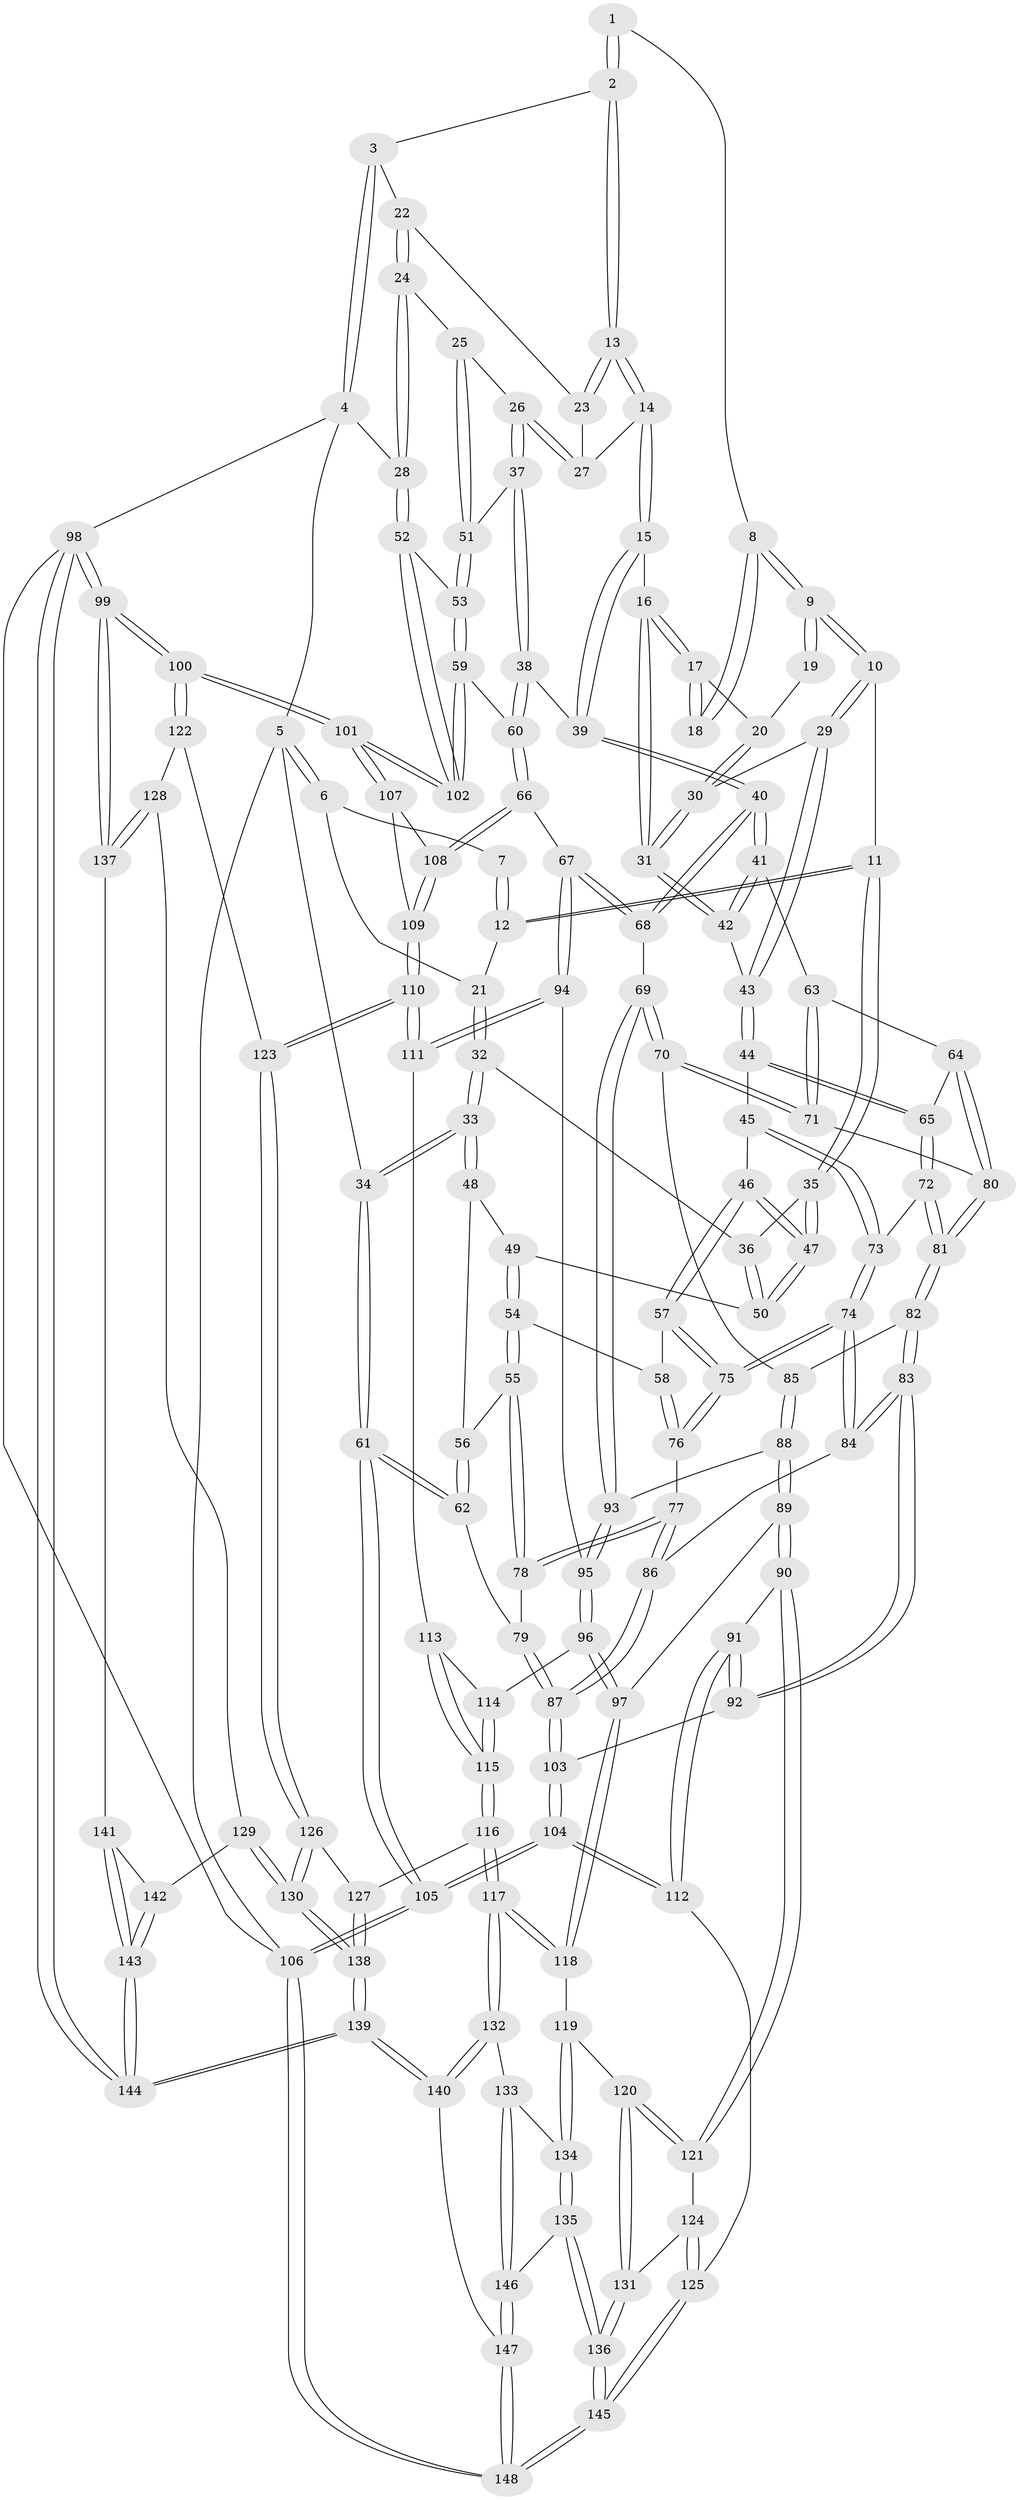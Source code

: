 // coarse degree distribution, {4: 0.25, 3: 0.38636363636363635, 2: 0.11363636363636363, 6: 0.045454545454545456, 5: 0.06818181818181818, 8: 0.045454545454545456, 7: 0.045454545454545456, 1: 0.022727272727272728, 9: 0.022727272727272728}
// Generated by graph-tools (version 1.1) at 2025/05/03/04/25 22:05:34]
// undirected, 148 vertices, 367 edges
graph export_dot {
graph [start="1"]
  node [color=gray90,style=filled];
  1 [pos="+0.4010558808486651+0"];
  2 [pos="+0.6599622991504507+0"];
  3 [pos="+0.7430144226028276+0"];
  4 [pos="+1+0"];
  5 [pos="+0+0"];
  6 [pos="+0+0"];
  7 [pos="+0.05492142871211463+0"];
  8 [pos="+0.3806559861663991+0"];
  9 [pos="+0.33601550334062624+0.06339973146142414"];
  10 [pos="+0.32102327440183515+0.09845262102631544"];
  11 [pos="+0.2937701275118949+0.10689895363603845"];
  12 [pos="+0.2587531149143777+0.0949992822596603"];
  13 [pos="+0.6426651586980787+0"];
  14 [pos="+0.6372544733580031+0.034305408094374365"];
  15 [pos="+0.6335646316822425+0.04159357504732077"];
  16 [pos="+0.5645318372049293+0.07066601985863732"];
  17 [pos="+0.49666716967058644+0.07527428605374578"];
  18 [pos="+0.4548408708783916+0.05905959493364589"];
  19 [pos="+0.4408224239087746+0.0642709637155865"];
  20 [pos="+0.4349914621355249+0.11310647254049604"];
  21 [pos="+0.17217128110189028+0.09908898609567479"];
  22 [pos="+0.8427016174119786+0.08470489395564484"];
  23 [pos="+0.8333967917072375+0.08368149729361897"];
  24 [pos="+0.9099952268610857+0.14837827442822019"];
  25 [pos="+0.8858558618999883+0.1598039877222339"];
  26 [pos="+0.8134594793070462+0.1739648564835283"];
  27 [pos="+0.7439708569617256+0.1093658948625887"];
  28 [pos="+1+0.09925709288895067"];
  29 [pos="+0.3700454321568784+0.13968861841089553"];
  30 [pos="+0.402961802365254+0.1421004224348583"];
  31 [pos="+0.46402169251317105+0.17258812807413398"];
  32 [pos="+0.1526140210841119+0.11847963147877727"];
  33 [pos="+0+0.017140609458289685"];
  34 [pos="+0+0"];
  35 [pos="+0.2584438430419113+0.1984026417875595"];
  36 [pos="+0.14288081445548492+0.16317526389215312"];
  37 [pos="+0.7786899824745448+0.2250613823839742"];
  38 [pos="+0.7605922410467719+0.24608093607916837"];
  39 [pos="+0.627914509309336+0.18890224256873508"];
  40 [pos="+0.5867853538811522+0.2547745815013259"];
  41 [pos="+0.49879650188440694+0.2443889846823158"];
  42 [pos="+0.49141670447828767+0.23664674308659664"];
  43 [pos="+0.3732508177607786+0.2321449910343636"];
  44 [pos="+0.35978961992586206+0.2600928545025792"];
  45 [pos="+0.32951867777278676+0.2689398731668379"];
  46 [pos="+0.2540027858860054+0.24981689505689317"];
  47 [pos="+0.2522416067436503+0.24381017919334402"];
  48 [pos="+0.04293881878680577+0.2008182840357248"];
  49 [pos="+0.11437638424322188+0.21131861213542077"];
  50 [pos="+0.12147823985158553+0.20574459416207763"];
  51 [pos="+0.8586597043725858+0.26056074385539596"];
  52 [pos="+1+0.19034503945294107"];
  53 [pos="+0.8599895720802929+0.37741146007864484"];
  54 [pos="+0.12313453798791239+0.2675915655557739"];
  55 [pos="+0.07208687334983623+0.31336831116622316"];
  56 [pos="+0.03768509302502807+0.2771020205907917"];
  57 [pos="+0.2485758200938337+0.2603588565781729"];
  58 [pos="+0.1429943661654194+0.28610149894411685"];
  59 [pos="+0.802345992406401+0.4235663531425379"];
  60 [pos="+0.7895751825548559+0.4303933305707351"];
  61 [pos="+0+0.3885503804888794"];
  62 [pos="+0+0.37142461317200315"];
  63 [pos="+0.49153545091419126+0.2533232056679051"];
  64 [pos="+0.44617867833294433+0.3070179271207827"];
  65 [pos="+0.37988133417623954+0.28218698284481913"];
  66 [pos="+0.7893854406003427+0.43062804095663554"];
  67 [pos="+0.6837436967707844+0.4269938655834881"];
  68 [pos="+0.6174397250280618+0.38850167233305183"];
  69 [pos="+0.5979973520018612+0.394826011314465"];
  70 [pos="+0.5260838463679158+0.3840766602690846"];
  71 [pos="+0.502480438997392+0.3683289383675327"];
  72 [pos="+0.3722725046146837+0.3479418079298351"];
  73 [pos="+0.3206445171126048+0.3566924646818636"];
  74 [pos="+0.26712330189220046+0.4139194796757942"];
  75 [pos="+0.23130540253913145+0.37282711529987483"];
  76 [pos="+0.1665471079852752+0.36200049062110934"];
  77 [pos="+0.1484876010718425+0.37082424569357153"];
  78 [pos="+0.06434493818753675+0.35792462280952625"];
  79 [pos="+0.05940390465560293+0.3614074685451138"];
  80 [pos="+0.4469037074635002+0.33358416086894194"];
  81 [pos="+0.4119517397630112+0.37272131217733956"];
  82 [pos="+0.4104105308400091+0.4125087576661494"];
  83 [pos="+0.2919206094065084+0.47165671450285773"];
  84 [pos="+0.2744848955770675+0.44344475497623487"];
  85 [pos="+0.4331643928029778+0.4258079210113308"];
  86 [pos="+0.11575251307220961+0.4710601724883988"];
  87 [pos="+0.08309869152653271+0.4997937083104167"];
  88 [pos="+0.4606574251816902+0.4829181197034387"];
  89 [pos="+0.3947363190836634+0.6063104618080043"];
  90 [pos="+0.34957649584082345+0.6163560051879401"];
  91 [pos="+0.33236651639542836+0.6042516878038704"];
  92 [pos="+0.29498799583412744+0.5010185632507914"];
  93 [pos="+0.5241484384031667+0.4699855228557491"];
  94 [pos="+0.6075465018755289+0.5721041964197529"];
  95 [pos="+0.5455061427039971+0.6254788938397019"];
  96 [pos="+0.542063588791539+0.6305700964445202"];
  97 [pos="+0.5402479179468299+0.6310790762112278"];
  98 [pos="+1+1"];
  99 [pos="+1+1"];
  100 [pos="+1+0.6518277431789704"];
  101 [pos="+1+0.6069412715283218"];
  102 [pos="+1+0.5189470526167007"];
  103 [pos="+0.05848631754402703+0.5455533259642116"];
  104 [pos="+0+0.700778478688882"];
  105 [pos="+0+0.7190680586316054"];
  106 [pos="+0+1"];
  107 [pos="+1+0.5683655801652022"];
  108 [pos="+0.7941473810359736+0.4459052181973197"];
  109 [pos="+0.8050140504152056+0.6241341302148842"];
  110 [pos="+0.8012353983548706+0.6447586882781896"];
  111 [pos="+0.7829820175707964+0.6517868825364233"];
  112 [pos="+0+0.7047155803095287"];
  113 [pos="+0.7656930614954479+0.6636066196144687"];
  114 [pos="+0.5764987268611076+0.6584315901340955"];
  115 [pos="+0.6574593226955322+0.8006634121813005"];
  116 [pos="+0.6573874941478887+0.801207347862423"];
  117 [pos="+0.5887474154573111+0.854712597829077"];
  118 [pos="+0.5053709437073239+0.7745023101927071"];
  119 [pos="+0.3997689118381983+0.7894869205378983"];
  120 [pos="+0.3633099874231595+0.7786979605214173"];
  121 [pos="+0.3486745016899944+0.7151381300504775"];
  122 [pos="+0.9195181155506742+0.7387234606622165"];
  123 [pos="+0.8728169598197553+0.726258671244873"];
  124 [pos="+0.1452373757022281+0.775989336717708"];
  125 [pos="+0.0683428655509841+0.7752265712381434"];
  126 [pos="+0.8140221172426588+0.8161685546463833"];
  127 [pos="+0.6871071081724835+0.8181861105747269"];
  128 [pos="+0.9324265155652187+0.8387226778759146"];
  129 [pos="+0.8684736886766568+0.8816728115549123"];
  130 [pos="+0.8217967122267903+0.8851869072346897"];
  131 [pos="+0.3317247925027342+0.8295330982186065"];
  132 [pos="+0.5872111184441888+0.8592187918069526"];
  133 [pos="+0.528654871745874+0.8808863723887906"];
  134 [pos="+0.45010385070508985+0.8575798029655468"];
  135 [pos="+0.4271044737250883+0.9332411671878291"];
  136 [pos="+0.2901956197193165+0.9915590831066958"];
  137 [pos="+0.956822409343301+0.8769304023289254"];
  138 [pos="+0.7792951450398193+0.9764552939539939"];
  139 [pos="+0.7662109367278944+1"];
  140 [pos="+0.674532948475046+1"];
  141 [pos="+0.9271110917777785+0.8993943153728067"];
  142 [pos="+0.8960267370839929+0.9069282249612713"];
  143 [pos="+0.8610586157354742+1"];
  144 [pos="+0.8234595867752158+1"];
  145 [pos="+0.2788521700608357+1"];
  146 [pos="+0.4794122460401782+0.9356331736210031"];
  147 [pos="+0.594497161083717+1"];
  148 [pos="+0.25970635673736214+1"];
  1 -- 2;
  1 -- 2;
  1 -- 8;
  2 -- 3;
  2 -- 13;
  2 -- 13;
  3 -- 4;
  3 -- 4;
  3 -- 22;
  4 -- 5;
  4 -- 28;
  4 -- 98;
  5 -- 6;
  5 -- 6;
  5 -- 34;
  5 -- 106;
  6 -- 7;
  6 -- 21;
  7 -- 12;
  7 -- 12;
  8 -- 9;
  8 -- 9;
  8 -- 18;
  8 -- 18;
  9 -- 10;
  9 -- 10;
  9 -- 19;
  9 -- 19;
  10 -- 11;
  10 -- 29;
  10 -- 29;
  11 -- 12;
  11 -- 12;
  11 -- 35;
  11 -- 35;
  12 -- 21;
  13 -- 14;
  13 -- 14;
  13 -- 23;
  13 -- 23;
  14 -- 15;
  14 -- 15;
  14 -- 27;
  15 -- 16;
  15 -- 39;
  15 -- 39;
  16 -- 17;
  16 -- 17;
  16 -- 31;
  16 -- 31;
  17 -- 18;
  17 -- 18;
  17 -- 20;
  19 -- 20;
  20 -- 30;
  20 -- 30;
  21 -- 32;
  21 -- 32;
  22 -- 23;
  22 -- 24;
  22 -- 24;
  23 -- 27;
  24 -- 25;
  24 -- 28;
  24 -- 28;
  25 -- 26;
  25 -- 51;
  25 -- 51;
  26 -- 27;
  26 -- 27;
  26 -- 37;
  26 -- 37;
  28 -- 52;
  28 -- 52;
  29 -- 30;
  29 -- 43;
  29 -- 43;
  30 -- 31;
  30 -- 31;
  31 -- 42;
  31 -- 42;
  32 -- 33;
  32 -- 33;
  32 -- 36;
  33 -- 34;
  33 -- 34;
  33 -- 48;
  33 -- 48;
  34 -- 61;
  34 -- 61;
  35 -- 36;
  35 -- 47;
  35 -- 47;
  36 -- 50;
  36 -- 50;
  37 -- 38;
  37 -- 38;
  37 -- 51;
  38 -- 39;
  38 -- 60;
  38 -- 60;
  39 -- 40;
  39 -- 40;
  40 -- 41;
  40 -- 41;
  40 -- 68;
  40 -- 68;
  41 -- 42;
  41 -- 42;
  41 -- 63;
  42 -- 43;
  43 -- 44;
  43 -- 44;
  44 -- 45;
  44 -- 65;
  44 -- 65;
  45 -- 46;
  45 -- 73;
  45 -- 73;
  46 -- 47;
  46 -- 47;
  46 -- 57;
  46 -- 57;
  47 -- 50;
  47 -- 50;
  48 -- 49;
  48 -- 56;
  49 -- 50;
  49 -- 54;
  49 -- 54;
  51 -- 53;
  51 -- 53;
  52 -- 53;
  52 -- 102;
  52 -- 102;
  53 -- 59;
  53 -- 59;
  54 -- 55;
  54 -- 55;
  54 -- 58;
  55 -- 56;
  55 -- 78;
  55 -- 78;
  56 -- 62;
  56 -- 62;
  57 -- 58;
  57 -- 75;
  57 -- 75;
  58 -- 76;
  58 -- 76;
  59 -- 60;
  59 -- 102;
  59 -- 102;
  60 -- 66;
  60 -- 66;
  61 -- 62;
  61 -- 62;
  61 -- 105;
  61 -- 105;
  62 -- 79;
  63 -- 64;
  63 -- 71;
  63 -- 71;
  64 -- 65;
  64 -- 80;
  64 -- 80;
  65 -- 72;
  65 -- 72;
  66 -- 67;
  66 -- 108;
  66 -- 108;
  67 -- 68;
  67 -- 68;
  67 -- 94;
  67 -- 94;
  68 -- 69;
  69 -- 70;
  69 -- 70;
  69 -- 93;
  69 -- 93;
  70 -- 71;
  70 -- 71;
  70 -- 85;
  71 -- 80;
  72 -- 73;
  72 -- 81;
  72 -- 81;
  73 -- 74;
  73 -- 74;
  74 -- 75;
  74 -- 75;
  74 -- 84;
  74 -- 84;
  75 -- 76;
  75 -- 76;
  76 -- 77;
  77 -- 78;
  77 -- 78;
  77 -- 86;
  77 -- 86;
  78 -- 79;
  79 -- 87;
  79 -- 87;
  80 -- 81;
  80 -- 81;
  81 -- 82;
  81 -- 82;
  82 -- 83;
  82 -- 83;
  82 -- 85;
  83 -- 84;
  83 -- 84;
  83 -- 92;
  83 -- 92;
  84 -- 86;
  85 -- 88;
  85 -- 88;
  86 -- 87;
  86 -- 87;
  87 -- 103;
  87 -- 103;
  88 -- 89;
  88 -- 89;
  88 -- 93;
  89 -- 90;
  89 -- 90;
  89 -- 97;
  90 -- 91;
  90 -- 121;
  90 -- 121;
  91 -- 92;
  91 -- 92;
  91 -- 112;
  91 -- 112;
  92 -- 103;
  93 -- 95;
  93 -- 95;
  94 -- 95;
  94 -- 111;
  94 -- 111;
  95 -- 96;
  95 -- 96;
  96 -- 97;
  96 -- 97;
  96 -- 114;
  97 -- 118;
  97 -- 118;
  98 -- 99;
  98 -- 99;
  98 -- 144;
  98 -- 144;
  98 -- 106;
  99 -- 100;
  99 -- 100;
  99 -- 137;
  99 -- 137;
  100 -- 101;
  100 -- 101;
  100 -- 122;
  100 -- 122;
  101 -- 102;
  101 -- 102;
  101 -- 107;
  101 -- 107;
  103 -- 104;
  103 -- 104;
  104 -- 105;
  104 -- 105;
  104 -- 112;
  104 -- 112;
  105 -- 106;
  105 -- 106;
  106 -- 148;
  106 -- 148;
  107 -- 108;
  107 -- 109;
  108 -- 109;
  108 -- 109;
  109 -- 110;
  109 -- 110;
  110 -- 111;
  110 -- 111;
  110 -- 123;
  110 -- 123;
  111 -- 113;
  112 -- 125;
  113 -- 114;
  113 -- 115;
  113 -- 115;
  114 -- 115;
  114 -- 115;
  115 -- 116;
  115 -- 116;
  116 -- 117;
  116 -- 117;
  116 -- 127;
  117 -- 118;
  117 -- 118;
  117 -- 132;
  117 -- 132;
  118 -- 119;
  119 -- 120;
  119 -- 134;
  119 -- 134;
  120 -- 121;
  120 -- 121;
  120 -- 131;
  120 -- 131;
  121 -- 124;
  122 -- 123;
  122 -- 128;
  123 -- 126;
  123 -- 126;
  124 -- 125;
  124 -- 125;
  124 -- 131;
  125 -- 145;
  125 -- 145;
  126 -- 127;
  126 -- 130;
  126 -- 130;
  127 -- 138;
  127 -- 138;
  128 -- 129;
  128 -- 137;
  128 -- 137;
  129 -- 130;
  129 -- 130;
  129 -- 142;
  130 -- 138;
  130 -- 138;
  131 -- 136;
  131 -- 136;
  132 -- 133;
  132 -- 140;
  132 -- 140;
  133 -- 134;
  133 -- 146;
  133 -- 146;
  134 -- 135;
  134 -- 135;
  135 -- 136;
  135 -- 136;
  135 -- 146;
  136 -- 145;
  136 -- 145;
  137 -- 141;
  138 -- 139;
  138 -- 139;
  139 -- 140;
  139 -- 140;
  139 -- 144;
  139 -- 144;
  140 -- 147;
  141 -- 142;
  141 -- 143;
  141 -- 143;
  142 -- 143;
  142 -- 143;
  143 -- 144;
  143 -- 144;
  145 -- 148;
  145 -- 148;
  146 -- 147;
  146 -- 147;
  147 -- 148;
  147 -- 148;
}
